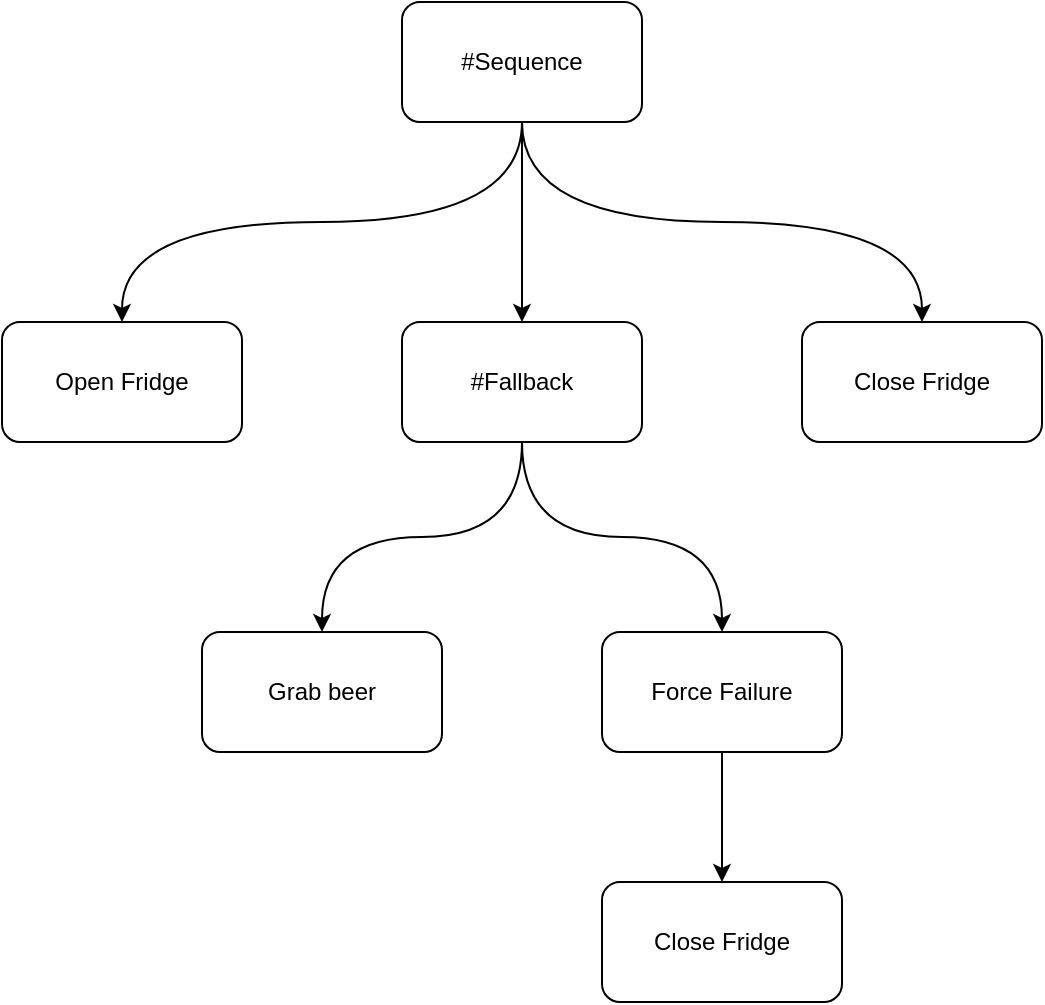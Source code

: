 <mxfile version="14.6.13" type="device"><diagram id="dl6viYF46tLr151Z0Rqe" name="tree"><mxGraphModel dx="1418" dy="582" grid="1" gridSize="10" guides="1" tooltips="1" connect="1" arrows="1" fold="1" page="1" pageScale="1" pageWidth="1100" pageHeight="850" math="0" shadow="0"><root><mxCell id="0"/><mxCell id="1" parent="0"/><mxCell id="bmLo2S3h3X6idPI3VYxt-14" style="edgeStyle=orthogonalEdgeStyle;orthogonalLoop=1;jettySize=auto;html=1;exitX=0.5;exitY=1;exitDx=0;exitDy=0;entryX=0.5;entryY=0;entryDx=0;entryDy=0;curved=1;" parent="1" source="bmLo2S3h3X6idPI3VYxt-1" target="bmLo2S3h3X6idPI3VYxt-8" edge="1"><mxGeometry relative="1" as="geometry"/></mxCell><mxCell id="bmLo2S3h3X6idPI3VYxt-15" style="edgeStyle=orthogonalEdgeStyle;curved=1;orthogonalLoop=1;jettySize=auto;html=1;exitX=0.5;exitY=1;exitDx=0;exitDy=0;entryX=0.5;entryY=0;entryDx=0;entryDy=0;" parent="1" source="bmLo2S3h3X6idPI3VYxt-1" target="bmLo2S3h3X6idPI3VYxt-9" edge="1"><mxGeometry relative="1" as="geometry"/></mxCell><mxCell id="bmLo2S3h3X6idPI3VYxt-16" style="edgeStyle=orthogonalEdgeStyle;curved=1;orthogonalLoop=1;jettySize=auto;html=1;exitX=0.5;exitY=1;exitDx=0;exitDy=0;entryX=0.5;entryY=0;entryDx=0;entryDy=0;" parent="1" source="bmLo2S3h3X6idPI3VYxt-1" target="bmLo2S3h3X6idPI3VYxt-10" edge="1"><mxGeometry relative="1" as="geometry"/></mxCell><mxCell id="bmLo2S3h3X6idPI3VYxt-1" value="#Sequence" style="rounded=1;whiteSpace=wrap;html=1;" parent="1" vertex="1"><mxGeometry x="360" y="80" width="120" height="60" as="geometry"/></mxCell><mxCell id="bmLo2S3h3X6idPI3VYxt-8" value="Open Fridge" style="rounded=1;whiteSpace=wrap;html=1;" parent="1" vertex="1"><mxGeometry x="160" y="240" width="120" height="60" as="geometry"/></mxCell><mxCell id="bmLo2S3h3X6idPI3VYxt-17" style="edgeStyle=orthogonalEdgeStyle;curved=1;orthogonalLoop=1;jettySize=auto;html=1;exitX=0.5;exitY=1;exitDx=0;exitDy=0;" parent="1" source="bmLo2S3h3X6idPI3VYxt-9" target="bmLo2S3h3X6idPI3VYxt-11" edge="1"><mxGeometry relative="1" as="geometry"/></mxCell><mxCell id="bmLo2S3h3X6idPI3VYxt-18" style="edgeStyle=orthogonalEdgeStyle;curved=1;orthogonalLoop=1;jettySize=auto;html=1;exitX=0.5;exitY=1;exitDx=0;exitDy=0;" parent="1" source="bmLo2S3h3X6idPI3VYxt-9" target="bmLo2S3h3X6idPI3VYxt-12" edge="1"><mxGeometry relative="1" as="geometry"/></mxCell><mxCell id="bmLo2S3h3X6idPI3VYxt-9" value="#Fallback" style="rounded=1;whiteSpace=wrap;html=1;" parent="1" vertex="1"><mxGeometry x="360" y="240" width="120" height="60" as="geometry"/></mxCell><mxCell id="bmLo2S3h3X6idPI3VYxt-10" value="Close Fridge" style="rounded=1;whiteSpace=wrap;html=1;" parent="1" vertex="1"><mxGeometry x="560" y="240" width="120" height="60" as="geometry"/></mxCell><mxCell id="bmLo2S3h3X6idPI3VYxt-11" value="Grab beer" style="rounded=1;whiteSpace=wrap;html=1;" parent="1" vertex="1"><mxGeometry x="260" y="395" width="120" height="60" as="geometry"/></mxCell><mxCell id="XUyjzxSoE4rl8wdpkgez-1" style="edgeStyle=orthogonalEdgeStyle;rounded=0;orthogonalLoop=1;jettySize=auto;html=1;exitX=0.5;exitY=1;exitDx=0;exitDy=0;entryX=0.5;entryY=0;entryDx=0;entryDy=0;" edge="1" parent="1" source="bmLo2S3h3X6idPI3VYxt-12" target="bmLo2S3h3X6idPI3VYxt-13"><mxGeometry relative="1" as="geometry"/></mxCell><mxCell id="bmLo2S3h3X6idPI3VYxt-12" value="Force Failure" style="rounded=1;whiteSpace=wrap;html=1;" parent="1" vertex="1"><mxGeometry x="460" y="395" width="120" height="60" as="geometry"/></mxCell><mxCell id="bmLo2S3h3X6idPI3VYxt-13" value="Close Fridge" style="rounded=1;whiteSpace=wrap;html=1;" parent="1" vertex="1"><mxGeometry x="460" y="520" width="120" height="60" as="geometry"/></mxCell></root></mxGraphModel></diagram></mxfile>